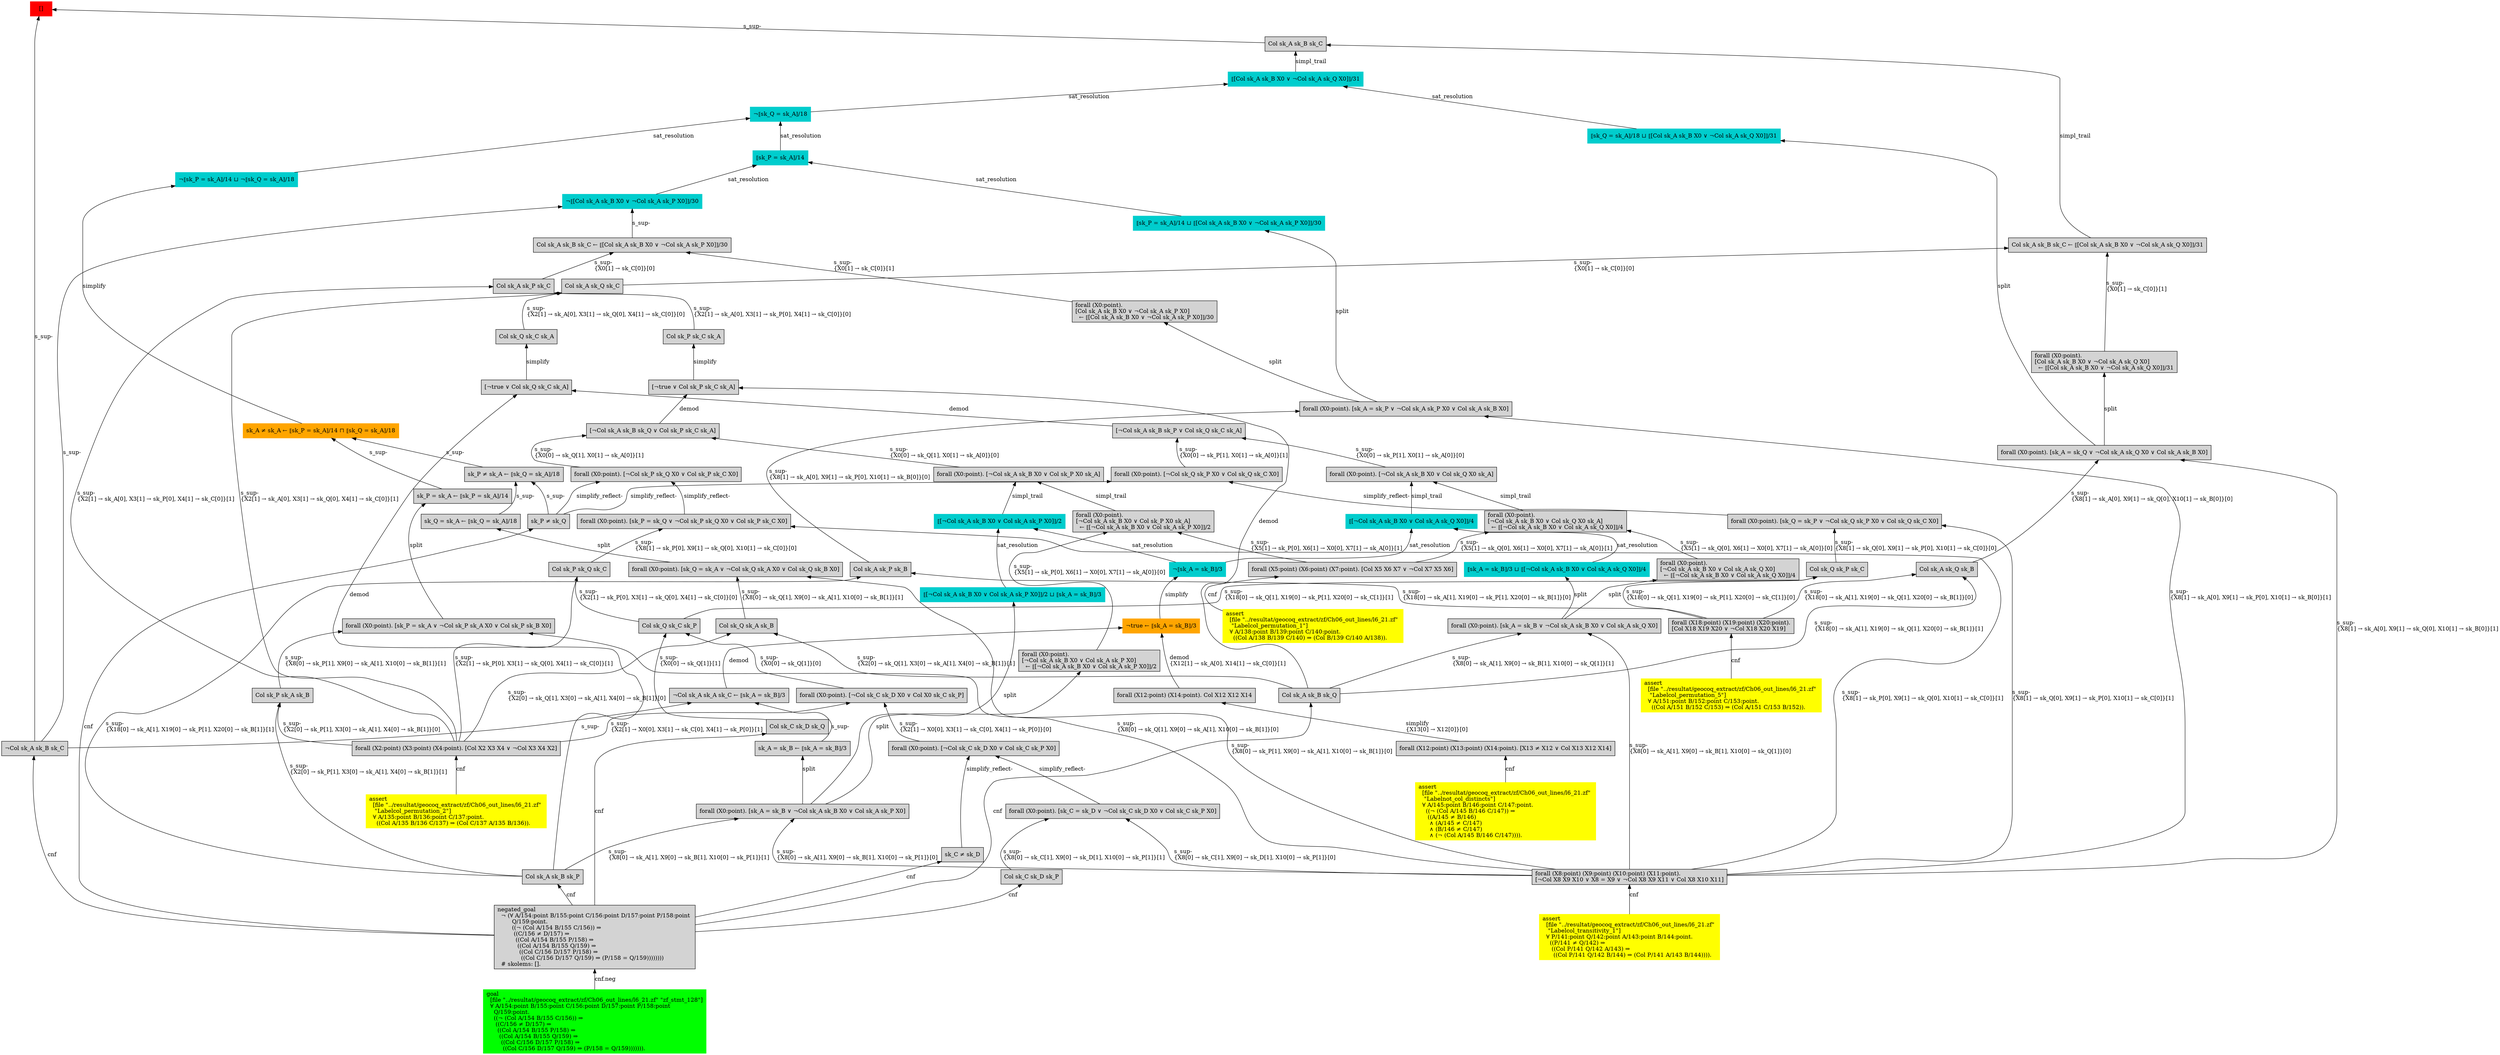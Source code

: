 digraph "unsat_graph" {
  vertex_0 [color=red, label="[]", shape=box, style=filled];
  vertex_0 -> vertex_1 [label="s_sup-\l", dir="back"];
  vertex_1 [shape=box, label="¬Col sk_A sk_B sk_C\l", style=filled];
  vertex_1 -> vertex_2 [label="cnf", dir="back"];
  vertex_2 [shape=box, label="negated_goal\l  ¬ (∀ A/154:point B/155:point C/156:point D/157:point P/158:point \l        Q/159:point.\l        ((¬ (Col A/154 B/155 C/156)) ⇒\l         ((C/156 ≠ D/157) ⇒\l          ((Col A/154 B/155 P/158) ⇒\l           ((Col A/154 B/155 Q/159) ⇒\l            ((Col C/156 D/157 P/158) ⇒\l             ((Col C/156 D/157 Q/159) ⇒ (P/158 = Q/159))))))))\l  # skolems: [].\l", style=filled];
  vertex_2 -> vertex_3 [label="cnf.neg", dir="back"];
  vertex_3 [color=green, shape=box, label="goal\l  [file \"../resultat/geocoq_extract/zf/Ch06_out_lines/l6_21.zf\" \"zf_stmt_128\"]\l  ∀ A/154:point B/155:point C/156:point D/157:point P/158:point \l    Q/159:point.\l    ((¬ (Col A/154 B/155 C/156)) ⇒\l     ((C/156 ≠ D/157) ⇒\l      ((Col A/154 B/155 P/158) ⇒\l       ((Col A/154 B/155 Q/159) ⇒\l        ((Col C/156 D/157 P/158) ⇒\l         ((Col C/156 D/157 Q/159) ⇒ (P/158 = Q/159))))))).\l", style=filled];
  vertex_0 -> vertex_4 [label="s_sup-\l", dir="back"];
  vertex_4 [shape=box, label="Col sk_A sk_B sk_C\l", style=filled];
  vertex_4 -> vertex_5 [label="simpl_trail", dir="back"];
  vertex_5 [color=cyan3, shape=box, label="⟦[Col sk_A sk_B X0 ∨ ¬Col sk_A sk_Q X0]⟧/31\l", style=filled];
  vertex_5 -> vertex_6 [label="sat_resolution", dir="back"];
  vertex_6 [color=cyan3, shape=box, label="¬⟦sk_Q = sk_A⟧/18\l", style=filled];
  vertex_6 -> vertex_7 [label="sat_resolution", dir="back"];
  vertex_7 [color=cyan3, shape=box, label="⟦sk_P = sk_A⟧/14\l", style=filled];
  vertex_7 -> vertex_8 [label="sat_resolution", dir="back"];
  vertex_8 [color=cyan3, shape=box, label="¬⟦[Col sk_A sk_B X0 ∨ ¬Col sk_A sk_P X0]⟧/30\l", style=filled];
  vertex_8 -> vertex_1 [label="s_sup-\l", dir="back"];
  vertex_8 -> vertex_9 [label="s_sup-\l", dir="back"];
  vertex_9 [shape=box, label="Col sk_A sk_B sk_C ← ⟦[Col sk_A sk_B X0 ∨ ¬Col sk_A sk_P X0]⟧/30\l", style=filled];
  vertex_9 -> vertex_10 [label="s_sup-\l\{X0[1] → sk_C[0]\}[1]\l", dir="back"];
  vertex_10 [shape=box, label="forall (X0:point).\l[Col sk_A sk_B X0 ∨ ¬Col sk_A sk_P X0]\l  ← ⟦[Col sk_A sk_B X0 ∨ ¬Col sk_A sk_P X0]⟧/30\l", style=filled];
  vertex_10 -> vertex_11 [label="split", dir="back"];
  vertex_11 [shape=box, label="forall (X0:point). [sk_A = sk_P ∨ ¬Col sk_A sk_P X0 ∨ Col sk_A sk_B X0]\l", style=filled];
  vertex_11 -> vertex_12 [label="s_sup-\l\{X8[1] → sk_A[0], X9[1] → sk_P[0], X10[1] → sk_B[0]\}[1]\l", dir="back"];
  vertex_12 [shape=box, label="forall (X8:point) (X9:point) (X10:point) (X11:point).\l[¬Col X8 X9 X10 ∨ X8 = X9 ∨ ¬Col X8 X9 X11 ∨ Col X8 X10 X11]\l", style=filled];
  vertex_12 -> vertex_13 [label="cnf", dir="back"];
  vertex_13 [color=yellow, shape=box, label="assert\l  [file \"../resultat/geocoq_extract/zf/Ch06_out_lines/l6_21.zf\" \l   \"Labelcol_transitivity_1\"]\l  ∀ P/141:point Q/142:point A/143:point B/144:point.\l    ((P/141 ≠ Q/142) ⇒\l     ((Col P/141 Q/142 A/143) ⇒\l      ((Col P/141 Q/142 B/144) ⇒ (Col P/141 A/143 B/144)))).\l", style=filled];
  vertex_11 -> vertex_14 [label="s_sup-\l\{X8[1] → sk_A[0], X9[1] → sk_P[0], X10[1] → sk_B[0]\}[0]\l", dir="back"];
  vertex_14 [shape=box, label="Col sk_A sk_P sk_B\l", style=filled];
  vertex_14 -> vertex_15 [label="s_sup-\l\{X18[0] → sk_A[1], X19[0] → sk_P[1], X20[0] → sk_B[1]\}[0]\l", dir="back"];
  vertex_15 [shape=box, label="forall (X18:point) (X19:point) (X20:point).\l[Col X18 X19 X20 ∨ ¬Col X18 X20 X19]\l", style=filled];
  vertex_15 -> vertex_16 [label="cnf", dir="back"];
  vertex_16 [color=yellow, shape=box, label="assert\l  [file \"../resultat/geocoq_extract/zf/Ch06_out_lines/l6_21.zf\" \l   \"Labelcol_permutation_5\"]\l  ∀ A/151:point B/152:point C/153:point.\l    ((Col A/151 B/152 C/153) ⇒ (Col A/151 C/153 B/152)).\l", style=filled];
  vertex_14 -> vertex_17 [label="s_sup-\l\{X18[0] → sk_A[1], X19[0] → sk_P[1], X20[0] → sk_B[1]\}[1]\l", dir="back"];
  vertex_17 [shape=box, label="Col sk_A sk_B sk_P\l", style=filled];
  vertex_17 -> vertex_2 [label="cnf", dir="back"];
  vertex_9 -> vertex_18 [label="s_sup-\l\{X0[1] → sk_C[0]\}[0]\l", dir="back"];
  vertex_18 [shape=box, label="Col sk_A sk_P sk_C\l", style=filled];
  vertex_18 -> vertex_19 [label="s_sup-\l\{X2[1] → sk_A[0], X3[1] → sk_P[0], X4[1] → sk_C[0]\}[1]\l", dir="back"];
  vertex_19 [shape=box, label="forall (X2:point) (X3:point) (X4:point). [Col X2 X3 X4 ∨ ¬Col X3 X4 X2]\l", style=filled];
  vertex_19 -> vertex_20 [label="cnf", dir="back"];
  vertex_20 [color=yellow, shape=box, label="assert\l  [file \"../resultat/geocoq_extract/zf/Ch06_out_lines/l6_21.zf\" \l   \"Labelcol_permutation_2\"]\l  ∀ A/135:point B/136:point C/137:point.\l    ((Col A/135 B/136 C/137) ⇒ (Col C/137 A/135 B/136)).\l", style=filled];
  vertex_18 -> vertex_21 [label="s_sup-\l\{X2[1] → sk_A[0], X3[1] → sk_P[0], X4[1] → sk_C[0]\}[0]\l", dir="back"];
  vertex_21 [shape=box, label="Col sk_P sk_C sk_A\l", style=filled];
  vertex_21 -> vertex_22 [label="simplify", dir="back"];
  vertex_22 [shape=box, label="[¬true ∨ Col sk_P sk_C sk_A]\l", style=filled];
  vertex_22 -> vertex_23 [label="demod", dir="back"];
  vertex_23 [shape=box, label="Col sk_A sk_B sk_Q\l", style=filled];
  vertex_23 -> vertex_2 [label="cnf", dir="back"];
  vertex_22 -> vertex_24 [label="demod", dir="back"];
  vertex_24 [shape=box, label="[¬Col sk_A sk_B sk_Q ∨ Col sk_P sk_C sk_A]\l", style=filled];
  vertex_24 -> vertex_25 [label="s_sup-\l\{X0[0] → sk_Q[1], X0[1] → sk_A[0]\}[1]\l", dir="back"];
  vertex_25 [shape=box, label="forall (X0:point). [¬Col sk_P sk_Q X0 ∨ Col sk_P sk_C X0]\l", style=filled];
  vertex_25 -> vertex_26 [label="simplify_reflect-", dir="back"];
  vertex_26 [shape=box, label="sk_P ≠ sk_Q\l", style=filled];
  vertex_26 -> vertex_2 [label="cnf", dir="back"];
  vertex_25 -> vertex_27 [label="simplify_reflect-", dir="back"];
  vertex_27 [shape=box, label="forall (X0:point). [sk_P = sk_Q ∨ ¬Col sk_P sk_Q X0 ∨ Col sk_P sk_C X0]\l", style=filled];
  vertex_27 -> vertex_12 [label="s_sup-\l\{X8[1] → sk_P[0], X9[1] → sk_Q[0], X10[1] → sk_C[0]\}[1]\l", dir="back"];
  vertex_27 -> vertex_28 [label="s_sup-\l\{X8[1] → sk_P[0], X9[1] → sk_Q[0], X10[1] → sk_C[0]\}[0]\l", dir="back"];
  vertex_28 [shape=box, label="Col sk_P sk_Q sk_C\l", style=filled];
  vertex_28 -> vertex_19 [label="s_sup-\l\{X2[1] → sk_P[0], X3[1] → sk_Q[0], X4[1] → sk_C[0]\}[1]\l", dir="back"];
  vertex_28 -> vertex_29 [label="s_sup-\l\{X2[1] → sk_P[0], X3[1] → sk_Q[0], X4[1] → sk_C[0]\}[0]\l", dir="back"];
  vertex_29 [shape=box, label="Col sk_Q sk_C sk_P\l", style=filled];
  vertex_29 -> vertex_30 [label="s_sup-\l\{X0[0] → sk_Q[1]\}[0]\l", dir="back"];
  vertex_30 [shape=box, label="forall (X0:point). [¬Col sk_C sk_D X0 ∨ Col X0 sk_C sk_P]\l", style=filled];
  vertex_30 -> vertex_19 [label="s_sup-\l\{X2[1] → X0[0], X3[1] → sk_C[0], X4[1] → sk_P[0]\}[1]\l", dir="back"];
  vertex_30 -> vertex_31 [label="s_sup-\l\{X2[1] → X0[0], X3[1] → sk_C[0], X4[1] → sk_P[0]\}[0]\l", dir="back"];
  vertex_31 [shape=box, label="forall (X0:point). [¬Col sk_C sk_D X0 ∨ Col sk_C sk_P X0]\l", style=filled];
  vertex_31 -> vertex_32 [label="simplify_reflect-", dir="back"];
  vertex_32 [shape=box, label="sk_C ≠ sk_D\l", style=filled];
  vertex_32 -> vertex_2 [label="cnf", dir="back"];
  vertex_31 -> vertex_33 [label="simplify_reflect-", dir="back"];
  vertex_33 [shape=box, label="forall (X0:point). [sk_C = sk_D ∨ ¬Col sk_C sk_D X0 ∨ Col sk_C sk_P X0]\l", style=filled];
  vertex_33 -> vertex_12 [label="s_sup-\l\{X8[0] → sk_C[1], X9[0] → sk_D[1], X10[0] → sk_P[1]\}[0]\l", dir="back"];
  vertex_33 -> vertex_34 [label="s_sup-\l\{X8[0] → sk_C[1], X9[0] → sk_D[1], X10[0] → sk_P[1]\}[1]\l", dir="back"];
  vertex_34 [shape=box, label="Col sk_C sk_D sk_P\l", style=filled];
  vertex_34 -> vertex_2 [label="cnf", dir="back"];
  vertex_29 -> vertex_35 [label="s_sup-\l\{X0[0] → sk_Q[1]\}[1]\l", dir="back"];
  vertex_35 [shape=box, label="Col sk_C sk_D sk_Q\l", style=filled];
  vertex_35 -> vertex_2 [label="cnf", dir="back"];
  vertex_24 -> vertex_36 [label="s_sup-\l\{X0[0] → sk_Q[1], X0[1] → sk_A[0]\}[0]\l", dir="back"];
  vertex_36 [shape=box, label="forall (X0:point). [¬Col sk_A sk_B X0 ∨ Col sk_P X0 sk_A]\l", style=filled];
  vertex_36 -> vertex_37 [label="simpl_trail", dir="back"];
  vertex_37 [color=cyan3, shape=box, label="⟦[¬Col sk_A sk_B X0 ∨ Col sk_A sk_P X0]⟧/2\l", style=filled];
  vertex_37 -> vertex_38 [label="sat_resolution", dir="back"];
  vertex_38 [color=cyan3, shape=box, label="¬⟦sk_A = sk_B⟧/3\l", style=filled];
  vertex_38 -> vertex_39 [label="simplify", dir="back"];
  vertex_39 [color=orange, shape=box, label="¬true ← ⟦sk_A = sk_B⟧/3\l", style=filled];
  vertex_39 -> vertex_40 [label="demod\l\{X12[1] → sk_A[0], X14[1] → sk_C[0]\}[1]\l", dir="back"];
  vertex_40 [shape=box, label="forall (X12:point) (X14:point). Col X12 X12 X14\l", style=filled];
  vertex_40 -> vertex_41 [label="simplify\l\{X13[0] → X12[0]\}[0]\l", dir="back"];
  vertex_41 [shape=box, label="forall (X12:point) (X13:point) (X14:point). [X13 ≠ X12 ∨ Col X13 X12 X14]\l", style=filled];
  vertex_41 -> vertex_42 [label="cnf", dir="back"];
  vertex_42 [color=yellow, shape=box, label="assert\l  [file \"../resultat/geocoq_extract/zf/Ch06_out_lines/l6_21.zf\" \l   \"Labelnot_col_distincts\"]\l  ∀ A/145:point B/146:point C/147:point.\l    ((¬ (Col A/145 B/146 C/147)) ⇒\l     ((A/145 ≠ B/146)\l      ∧ (A/145 ≠ C/147)\l      ∧ (B/146 ≠ C/147)\l      ∧ (¬ (Col A/145 B/146 C/147)))).\l", style=filled];
  vertex_39 -> vertex_43 [label="demod", dir="back"];
  vertex_43 [shape=box, label="¬Col sk_A sk_A sk_C ← ⟦sk_A = sk_B⟧/3\l", style=filled];
  vertex_43 -> vertex_1 [label="s_sup-\l", dir="back"];
  vertex_43 -> vertex_44 [label="s_sup-\l", dir="back"];
  vertex_44 [shape=box, label="sk_A = sk_B ← ⟦sk_A = sk_B⟧/3\l", style=filled];
  vertex_44 -> vertex_45 [label="split", dir="back"];
  vertex_45 [shape=box, label="forall (X0:point). [sk_A = sk_B ∨ ¬Col sk_A sk_B X0 ∨ Col sk_A sk_P X0]\l", style=filled];
  vertex_45 -> vertex_12 [label="s_sup-\l\{X8[0] → sk_A[1], X9[0] → sk_B[1], X10[0] → sk_P[1]\}[0]\l", dir="back"];
  vertex_45 -> vertex_17 [label="s_sup-\l\{X8[0] → sk_A[1], X9[0] → sk_B[1], X10[0] → sk_P[1]\}[1]\l", dir="back"];
  vertex_37 -> vertex_46 [label="sat_resolution", dir="back"];
  vertex_46 [color=cyan3, shape=box, label="⟦[¬Col sk_A sk_B X0 ∨ Col sk_A sk_P X0]⟧/2 ⊔ ⟦sk_A = sk_B⟧/3\l", style=filled];
  vertex_46 -> vertex_45 [label="split", dir="back"];
  vertex_36 -> vertex_47 [label="simpl_trail", dir="back"];
  vertex_47 [shape=box, label="forall (X0:point).\l[¬Col sk_A sk_B X0 ∨ Col sk_P X0 sk_A]\l  ← ⟦[¬Col sk_A sk_B X0 ∨ Col sk_A sk_P X0]⟧/2\l", style=filled];
  vertex_47 -> vertex_48 [label="s_sup-\l\{X5[1] → sk_P[0], X6[1] → X0[0], X7[1] → sk_A[0]\}[1]\l", dir="back"];
  vertex_48 [shape=box, label="forall (X5:point) (X6:point) (X7:point). [Col X5 X6 X7 ∨ ¬Col X7 X5 X6]\l", style=filled];
  vertex_48 -> vertex_49 [label="cnf", dir="back"];
  vertex_49 [color=yellow, shape=box, label="assert\l  [file \"../resultat/geocoq_extract/zf/Ch06_out_lines/l6_21.zf\" \l   \"Labelcol_permutation_1\"]\l  ∀ A/138:point B/139:point C/140:point.\l    ((Col A/138 B/139 C/140) ⇒ (Col B/139 C/140 A/138)).\l", style=filled];
  vertex_47 -> vertex_50 [label="s_sup-\l\{X5[1] → sk_P[0], X6[1] → X0[0], X7[1] → sk_A[0]\}[0]\l", dir="back"];
  vertex_50 [shape=box, label="forall (X0:point).\l[¬Col sk_A sk_B X0 ∨ Col sk_A sk_P X0]\l  ← ⟦[¬Col sk_A sk_B X0 ∨ Col sk_A sk_P X0]⟧/2\l", style=filled];
  vertex_50 -> vertex_45 [label="split", dir="back"];
  vertex_7 -> vertex_51 [label="sat_resolution", dir="back"];
  vertex_51 [color=cyan3, shape=box, label="⟦sk_P = sk_A⟧/14 ⊔ ⟦[Col sk_A sk_B X0 ∨ ¬Col sk_A sk_P X0]⟧/30\l", style=filled];
  vertex_51 -> vertex_11 [label="split", dir="back"];
  vertex_6 -> vertex_52 [label="sat_resolution", dir="back"];
  vertex_52 [color=cyan3, shape=box, label="¬⟦sk_P = sk_A⟧/14 ⊔ ¬⟦sk_Q = sk_A⟧/18\l", style=filled];
  vertex_52 -> vertex_53 [label="simplify", dir="back"];
  vertex_53 [color=orange, shape=box, label="sk_A ≠ sk_A ← ⟦sk_P = sk_A⟧/14 ⊓ ⟦sk_Q = sk_A⟧/18\l", style=filled];
  vertex_53 -> vertex_54 [label="s_sup-\l", dir="back"];
  vertex_54 [shape=box, label="sk_P ≠ sk_A ← ⟦sk_Q = sk_A⟧/18\l", style=filled];
  vertex_54 -> vertex_26 [label="s_sup-\l", dir="back"];
  vertex_54 -> vertex_55 [label="s_sup-\l", dir="back"];
  vertex_55 [shape=box, label="sk_Q = sk_A ← ⟦sk_Q = sk_A⟧/18\l", style=filled];
  vertex_55 -> vertex_56 [label="split", dir="back"];
  vertex_56 [shape=box, label="forall (X0:point). [sk_Q = sk_A ∨ ¬Col sk_Q sk_A X0 ∨ Col sk_Q sk_B X0]\l", style=filled];
  vertex_56 -> vertex_12 [label="s_sup-\l\{X8[0] → sk_Q[1], X9[0] → sk_A[1], X10[0] → sk_B[1]\}[0]\l", dir="back"];
  vertex_56 -> vertex_57 [label="s_sup-\l\{X8[0] → sk_Q[1], X9[0] → sk_A[1], X10[0] → sk_B[1]\}[1]\l", dir="back"];
  vertex_57 [shape=box, label="Col sk_Q sk_A sk_B\l", style=filled];
  vertex_57 -> vertex_19 [label="s_sup-\l\{X2[0] → sk_Q[1], X3[0] → sk_A[1], X4[0] → sk_B[1]\}[0]\l", dir="back"];
  vertex_57 -> vertex_23 [label="s_sup-\l\{X2[0] → sk_Q[1], X3[0] → sk_A[1], X4[0] → sk_B[1]\}[1]\l", dir="back"];
  vertex_53 -> vertex_58 [label="s_sup-\l", dir="back"];
  vertex_58 [shape=box, label="sk_P = sk_A ← ⟦sk_P = sk_A⟧/14\l", style=filled];
  vertex_58 -> vertex_59 [label="split", dir="back"];
  vertex_59 [shape=box, label="forall (X0:point). [sk_P = sk_A ∨ ¬Col sk_P sk_A X0 ∨ Col sk_P sk_B X0]\l", style=filled];
  vertex_59 -> vertex_12 [label="s_sup-\l\{X8[0] → sk_P[1], X9[0] → sk_A[1], X10[0] → sk_B[1]\}[0]\l", dir="back"];
  vertex_59 -> vertex_60 [label="s_sup-\l\{X8[0] → sk_P[1], X9[0] → sk_A[1], X10[0] → sk_B[1]\}[1]\l", dir="back"];
  vertex_60 [shape=box, label="Col sk_P sk_A sk_B\l", style=filled];
  vertex_60 -> vertex_19 [label="s_sup-\l\{X2[0] → sk_P[1], X3[0] → sk_A[1], X4[0] → sk_B[1]\}[0]\l", dir="back"];
  vertex_60 -> vertex_17 [label="s_sup-\l\{X2[0] → sk_P[1], X3[0] → sk_A[1], X4[0] → sk_B[1]\}[1]\l", dir="back"];
  vertex_5 -> vertex_61 [label="sat_resolution", dir="back"];
  vertex_61 [color=cyan3, shape=box, label="⟦sk_Q = sk_A⟧/18 ⊔ ⟦[Col sk_A sk_B X0 ∨ ¬Col sk_A sk_Q X0]⟧/31\l", style=filled];
  vertex_61 -> vertex_62 [label="split", dir="back"];
  vertex_62 [shape=box, label="forall (X0:point). [sk_A = sk_Q ∨ ¬Col sk_A sk_Q X0 ∨ Col sk_A sk_B X0]\l", style=filled];
  vertex_62 -> vertex_12 [label="s_sup-\l\{X8[1] → sk_A[0], X9[1] → sk_Q[0], X10[1] → sk_B[0]\}[1]\l", dir="back"];
  vertex_62 -> vertex_63 [label="s_sup-\l\{X8[1] → sk_A[0], X9[1] → sk_Q[0], X10[1] → sk_B[0]\}[0]\l", dir="back"];
  vertex_63 [shape=box, label="Col sk_A sk_Q sk_B\l", style=filled];
  vertex_63 -> vertex_15 [label="s_sup-\l\{X18[0] → sk_A[1], X19[0] → sk_Q[1], X20[0] → sk_B[1]\}[0]\l", dir="back"];
  vertex_63 -> vertex_23 [label="s_sup-\l\{X18[0] → sk_A[1], X19[0] → sk_Q[1], X20[0] → sk_B[1]\}[1]\l", dir="back"];
  vertex_4 -> vertex_64 [label="simpl_trail", dir="back"];
  vertex_64 [shape=box, label="Col sk_A sk_B sk_C ← ⟦[Col sk_A sk_B X0 ∨ ¬Col sk_A sk_Q X0]⟧/31\l", style=filled];
  vertex_64 -> vertex_65 [label="s_sup-\l\{X0[1] → sk_C[0]\}[1]\l", dir="back"];
  vertex_65 [shape=box, label="forall (X0:point).\l[Col sk_A sk_B X0 ∨ ¬Col sk_A sk_Q X0]\l  ← ⟦[Col sk_A sk_B X0 ∨ ¬Col sk_A sk_Q X0]⟧/31\l", style=filled];
  vertex_65 -> vertex_62 [label="split", dir="back"];
  vertex_64 -> vertex_66 [label="s_sup-\l\{X0[1] → sk_C[0]\}[0]\l", dir="back"];
  vertex_66 [shape=box, label="Col sk_A sk_Q sk_C\l", style=filled];
  vertex_66 -> vertex_19 [label="s_sup-\l\{X2[1] → sk_A[0], X3[1] → sk_Q[0], X4[1] → sk_C[0]\}[1]\l", dir="back"];
  vertex_66 -> vertex_67 [label="s_sup-\l\{X2[1] → sk_A[0], X3[1] → sk_Q[0], X4[1] → sk_C[0]\}[0]\l", dir="back"];
  vertex_67 [shape=box, label="Col sk_Q sk_C sk_A\l", style=filled];
  vertex_67 -> vertex_68 [label="simplify", dir="back"];
  vertex_68 [shape=box, label="[¬true ∨ Col sk_Q sk_C sk_A]\l", style=filled];
  vertex_68 -> vertex_17 [label="demod", dir="back"];
  vertex_68 -> vertex_69 [label="demod", dir="back"];
  vertex_69 [shape=box, label="[¬Col sk_A sk_B sk_P ∨ Col sk_Q sk_C sk_A]\l", style=filled];
  vertex_69 -> vertex_70 [label="s_sup-\l\{X0[0] → sk_P[1], X0[1] → sk_A[0]\}[1]\l", dir="back"];
  vertex_70 [shape=box, label="forall (X0:point). [¬Col sk_Q sk_P X0 ∨ Col sk_Q sk_C X0]\l", style=filled];
  vertex_70 -> vertex_26 [label="simplify_reflect-", dir="back"];
  vertex_70 -> vertex_71 [label="simplify_reflect-", dir="back"];
  vertex_71 [shape=box, label="forall (X0:point). [sk_Q = sk_P ∨ ¬Col sk_Q sk_P X0 ∨ Col sk_Q sk_C X0]\l", style=filled];
  vertex_71 -> vertex_12 [label="s_sup-\l\{X8[1] → sk_Q[0], X9[1] → sk_P[0], X10[1] → sk_C[0]\}[1]\l", dir="back"];
  vertex_71 -> vertex_72 [label="s_sup-\l\{X8[1] → sk_Q[0], X9[1] → sk_P[0], X10[1] → sk_C[0]\}[0]\l", dir="back"];
  vertex_72 [shape=box, label="Col sk_Q sk_P sk_C\l", style=filled];
  vertex_72 -> vertex_15 [label="s_sup-\l\{X18[0] → sk_Q[1], X19[0] → sk_P[1], X20[0] → sk_C[1]\}[0]\l", dir="back"];
  vertex_72 -> vertex_29 [label="s_sup-\l\{X18[0] → sk_Q[1], X19[0] → sk_P[1], X20[0] → sk_C[1]\}[1]\l", dir="back"];
  vertex_69 -> vertex_73 [label="s_sup-\l\{X0[0] → sk_P[1], X0[1] → sk_A[0]\}[0]\l", dir="back"];
  vertex_73 [shape=box, label="forall (X0:point). [¬Col sk_A sk_B X0 ∨ Col sk_Q X0 sk_A]\l", style=filled];
  vertex_73 -> vertex_74 [label="simpl_trail", dir="back"];
  vertex_74 [color=cyan3, shape=box, label="⟦[¬Col sk_A sk_B X0 ∨ Col sk_A sk_Q X0]⟧/4\l", style=filled];
  vertex_74 -> vertex_38 [label="sat_resolution", dir="back"];
  vertex_74 -> vertex_75 [label="sat_resolution", dir="back"];
  vertex_75 [color=cyan3, shape=box, label="⟦sk_A = sk_B⟧/3 ⊔ ⟦[¬Col sk_A sk_B X0 ∨ Col sk_A sk_Q X0]⟧/4\l", style=filled];
  vertex_75 -> vertex_76 [label="split", dir="back"];
  vertex_76 [shape=box, label="forall (X0:point). [sk_A = sk_B ∨ ¬Col sk_A sk_B X0 ∨ Col sk_A sk_Q X0]\l", style=filled];
  vertex_76 -> vertex_12 [label="s_sup-\l\{X8[0] → sk_A[1], X9[0] → sk_B[1], X10[0] → sk_Q[1]\}[0]\l", dir="back"];
  vertex_76 -> vertex_23 [label="s_sup-\l\{X8[0] → sk_A[1], X9[0] → sk_B[1], X10[0] → sk_Q[1]\}[1]\l", dir="back"];
  vertex_73 -> vertex_77 [label="simpl_trail", dir="back"];
  vertex_77 [shape=box, label="forall (X0:point).\l[¬Col sk_A sk_B X0 ∨ Col sk_Q X0 sk_A]\l  ← ⟦[¬Col sk_A sk_B X0 ∨ Col sk_A sk_Q X0]⟧/4\l", style=filled];
  vertex_77 -> vertex_48 [label="s_sup-\l\{X5[1] → sk_Q[0], X6[1] → X0[0], X7[1] → sk_A[0]\}[1]\l", dir="back"];
  vertex_77 -> vertex_78 [label="s_sup-\l\{X5[1] → sk_Q[0], X6[1] → X0[0], X7[1] → sk_A[0]\}[0]\l", dir="back"];
  vertex_78 [shape=box, label="forall (X0:point).\l[¬Col sk_A sk_B X0 ∨ Col sk_A sk_Q X0]\l  ← ⟦[¬Col sk_A sk_B X0 ∨ Col sk_A sk_Q X0]⟧/4\l", style=filled];
  vertex_78 -> vertex_76 [label="split", dir="back"];
  }


